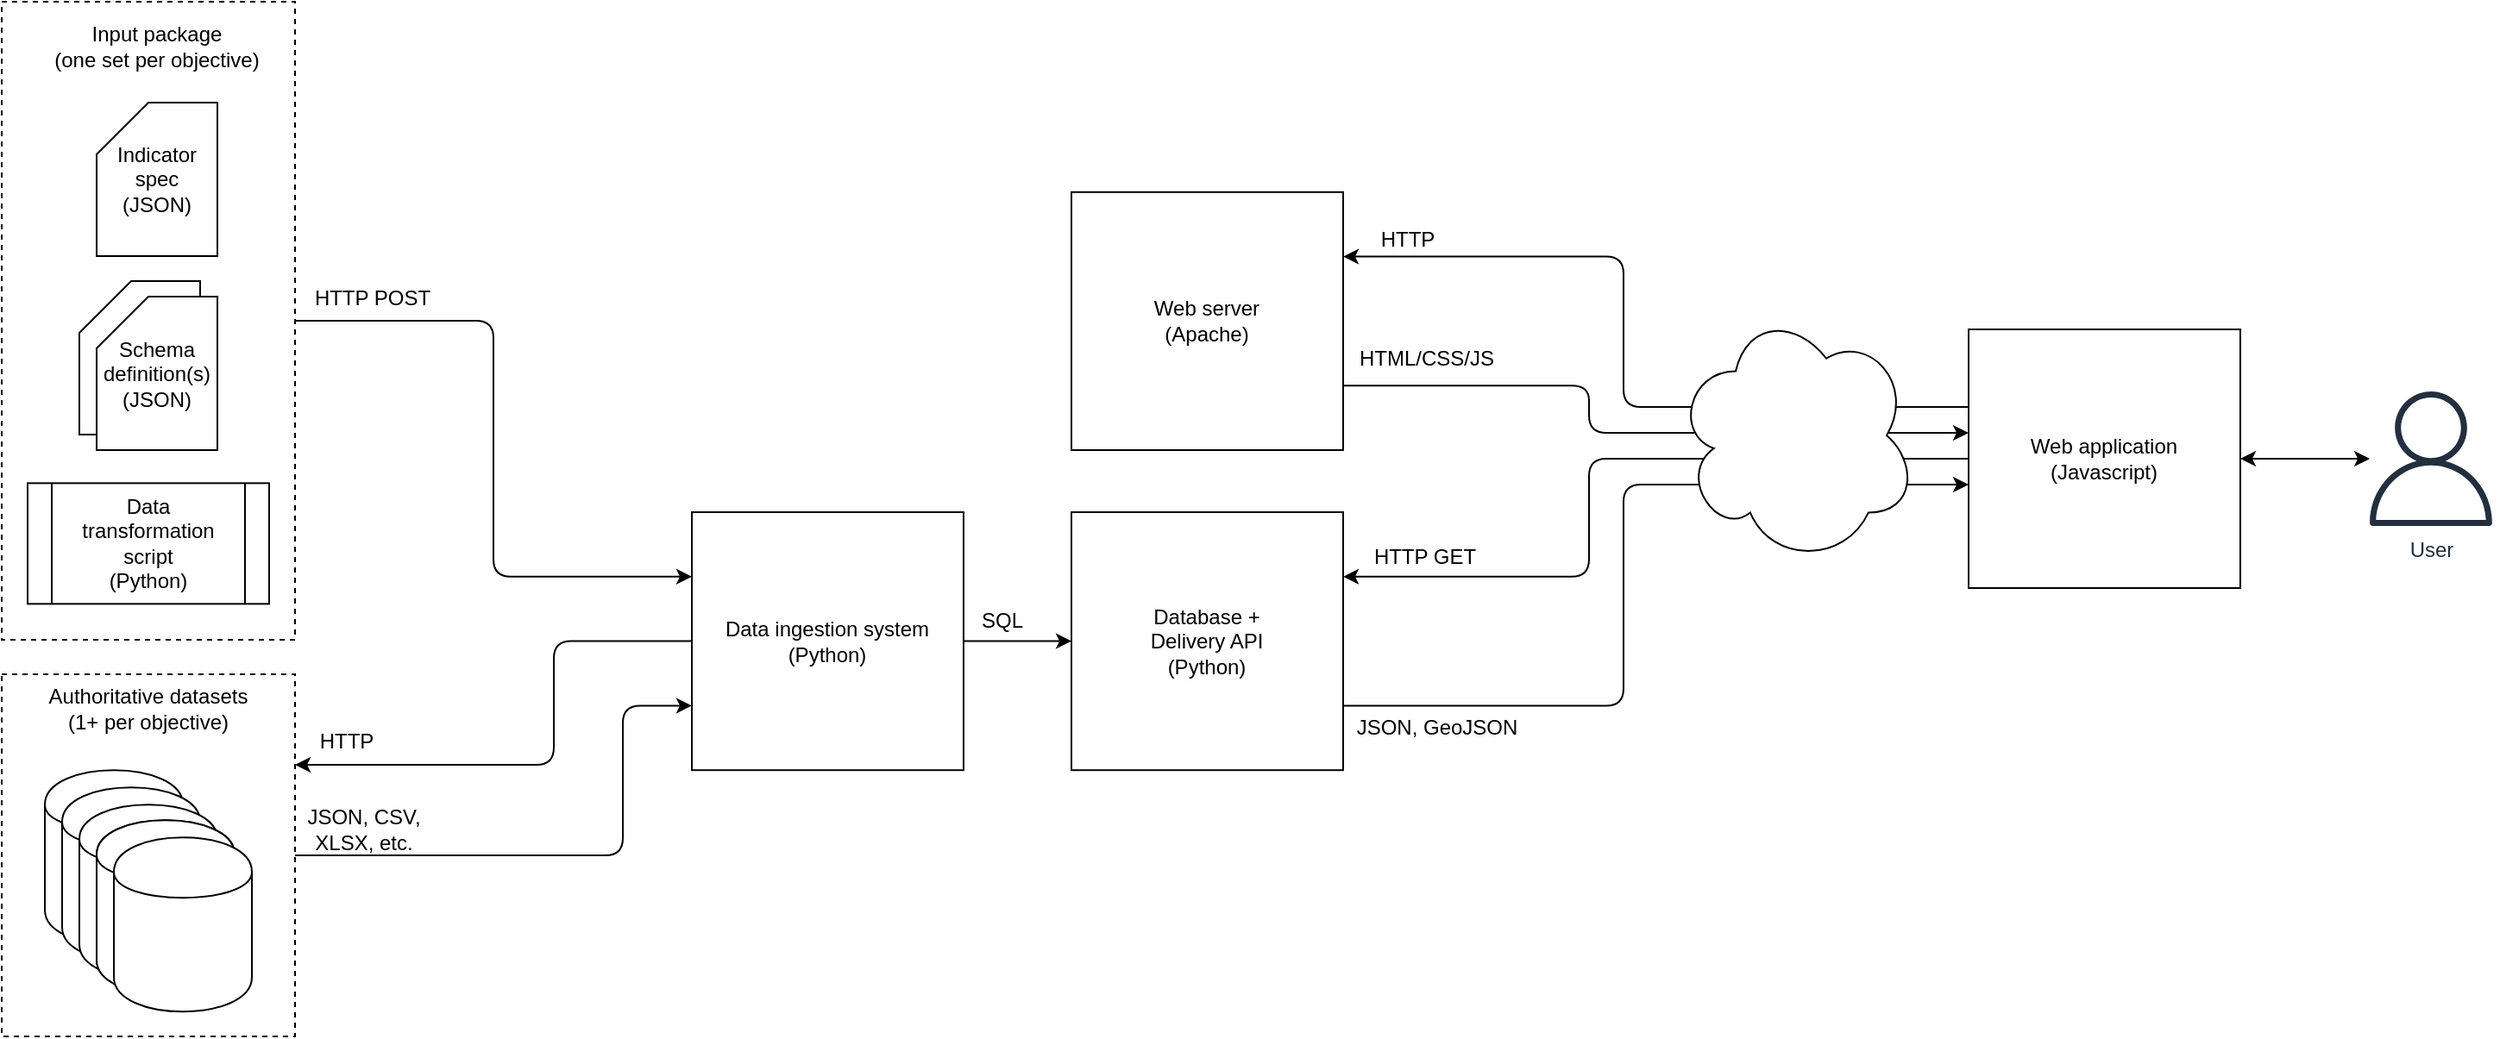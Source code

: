 <mxfile version="12.4.2" type="device" pages="1"><diagram id="_t0SprrbOseyQ0qzr4kQ" name="Page-1"><mxGraphModel dx="2347" dy="1363" grid="1" gridSize="10" guides="1" tooltips="1" connect="1" arrows="1" fold="1" page="1" pageScale="1" pageWidth="1700" pageHeight="1100" math="0" shadow="0"><root><mxCell id="0"/><mxCell id="1" parent="0"/><mxCell id="nxQCSAvuWHbNYCzYpfy_-56" value="" style="edgeStyle=elbowEdgeStyle;elbow=horizontal;endArrow=none;html=1;entryX=1;entryY=0.75;entryDx=0;entryDy=0;startArrow=classic;startFill=1;endFill=0;exitX=0;exitY=0.4;exitDx=0;exitDy=0;" edge="1" parent="1" source="-rCr96ohQafv_t09kDfx-11" target="nxQCSAvuWHbNYCzYpfy_-45"><mxGeometry width="50" height="50" relative="1" as="geometry"><mxPoint x="1150" y="410" as="sourcePoint"/><mxPoint x="1230.471" y="543.882" as="targetPoint"/><Array as="points"><mxPoint x="1040" y="440"/></Array></mxGeometry></mxCell><mxCell id="nxQCSAvuWHbNYCzYpfy_-51" value="" style="rounded=0;whiteSpace=wrap;html=1;fillColor=none;dashed=1;" vertex="1" parent="1"><mxGeometry x="120" y="590" width="170" height="210" as="geometry"/></mxCell><mxCell id="nxQCSAvuWHbNYCzYpfy_-48" value="" style="edgeStyle=elbowEdgeStyle;elbow=horizontal;endArrow=none;html=1;exitX=1;exitY=0.25;exitDx=0;exitDy=0;startArrow=classic;startFill=1;endFill=0;entryX=0;entryY=0.5;entryDx=0;entryDy=0;" edge="1" parent="1" source="-rCr96ohQafv_t09kDfx-10" target="-rCr96ohQafv_t09kDfx-11"><mxGeometry width="50" height="50" relative="1" as="geometry"><mxPoint x="906.941" y="425.059" as="sourcePoint"/><mxPoint x="1200" y="553" as="targetPoint"/><Array as="points"><mxPoint x="1040" y="510"/><mxPoint x="1060" y="550"/></Array></mxGeometry></mxCell><mxCell id="nxQCSAvuWHbNYCzYpfy_-46" value="" style="edgeStyle=elbowEdgeStyle;elbow=horizontal;endArrow=none;html=1;exitX=1;exitY=0.25;exitDx=0;exitDy=0;startArrow=classic;startFill=1;endFill=0;entryX=0;entryY=0.3;entryDx=0;entryDy=0;" edge="1" parent="1" source="nxQCSAvuWHbNYCzYpfy_-45" target="-rCr96ohQafv_t09kDfx-11"><mxGeometry width="50" height="50" relative="1" as="geometry"><mxPoint x="950.002" y="258.501" as="sourcePoint"/><mxPoint x="1190" y="507" as="targetPoint"/><Array as="points"><mxPoint x="1060" y="385"/></Array></mxGeometry></mxCell><mxCell id="nxQCSAvuWHbNYCzYpfy_-11" value="" style="rounded=0;whiteSpace=wrap;html=1;fillColor=none;dashed=1;" vertex="1" parent="1"><mxGeometry x="120" y="200" width="170" height="370" as="geometry"/></mxCell><mxCell id="-rCr96ohQafv_t09kDfx-7" value="Data ingestion system&lt;br&gt;(Python)" style="rounded=0;whiteSpace=wrap;html=1;" parent="1" vertex="1"><mxGeometry x="520" y="496.0" width="157.48" height="149.606" as="geometry"/></mxCell><mxCell id="-rCr96ohQafv_t09kDfx-9" value="User" style="outlineConnect=0;fontColor=#232F3E;gradientColor=none;fillColor=#232F3E;strokeColor=none;dashed=0;verticalLabelPosition=bottom;verticalAlign=top;align=center;html=1;fontSize=12;fontStyle=0;aspect=fixed;pointerEvents=1;shape=mxgraph.aws4.user;" parent="1" vertex="1"><mxGeometry x="1489" y="426.0" width="78" height="78" as="geometry"/></mxCell><mxCell id="-rCr96ohQafv_t09kDfx-10" value="Database + &lt;br&gt;Delivery API &lt;br&gt;(Python)" style="rounded=0;whiteSpace=wrap;html=1;" parent="1" vertex="1"><mxGeometry x="740" y="496" width="157.48" height="149.606" as="geometry"/></mxCell><mxCell id="-rCr96ohQafv_t09kDfx-11" value="Web application&lt;br&gt;(Javascript)" style="rounded=0;whiteSpace=wrap;html=1;points=[[0.25,0],[0.5,0],[0.75,0],[0,0.1],[0,0.2],[0,0.3],[0,0.4],[0,0.5],[0,0.6],[0,0.7],[0,0.8],[0,0.9],[0.25,1],[0.5,1],[0.75,1],[1,0.25],[1,0.5],[1,0.75]]" parent="1" vertex="1"><mxGeometry x="1260" y="390" width="157.48" height="150" as="geometry"/></mxCell><mxCell id="-rCr96ohQafv_t09kDfx-12" value="JSON, GeoJSON" style="text;html=1;strokeColor=none;fillColor=none;align=center;verticalAlign=middle;whiteSpace=wrap;rounded=0;" parent="1" vertex="1"><mxGeometry x="897.48" y="611" width="110" height="20" as="geometry"/></mxCell><mxCell id="-rCr96ohQafv_t09kDfx-13" value="HTTP GET" style="text;html=1;strokeColor=none;fillColor=none;align=center;verticalAlign=middle;whiteSpace=wrap;rounded=0;" parent="1" vertex="1"><mxGeometry x="910" y="511.8" width="70" height="20" as="geometry"/></mxCell><mxCell id="-rCr96ohQafv_t09kDfx-14" value="SQL" style="text;html=1;strokeColor=none;fillColor=none;align=center;verticalAlign=middle;whiteSpace=wrap;rounded=0;" parent="1" vertex="1"><mxGeometry x="680" y="549.18" width="40" height="20" as="geometry"/></mxCell><mxCell id="-rCr96ohQafv_t09kDfx-22" value="" style="edgeStyle=elbowEdgeStyle;elbow=horizontal;endArrow=classic;html=1;entryX=0;entryY=0.5;entryDx=0;entryDy=0;exitX=1;exitY=0.5;exitDx=0;exitDy=0;" parent="1" source="-rCr96ohQafv_t09kDfx-7" target="-rCr96ohQafv_t09kDfx-10" edge="1"><mxGeometry width="50" height="50" relative="1" as="geometry"><mxPoint x="448" y="580" as="sourcePoint"/><mxPoint x="568" y="580" as="targetPoint"/></mxGeometry></mxCell><mxCell id="-rCr96ohQafv_t09kDfx-29" value="" style="edgeStyle=elbowEdgeStyle;elbow=horizontal;endArrow=classic;html=1;exitX=1;exitY=0.75;exitDx=0;exitDy=0;entryX=0;entryY=0.6;entryDx=0;entryDy=0;" parent="1" source="-rCr96ohQafv_t09kDfx-10" target="-rCr96ohQafv_t09kDfx-11" edge="1"><mxGeometry width="50" height="50" relative="1" as="geometry"><mxPoint x="1030" y="565" as="sourcePoint"/><mxPoint x="1200" y="608" as="targetPoint"/><Array as="points"><mxPoint x="1060" y="530"/></Array></mxGeometry></mxCell><mxCell id="nxQCSAvuWHbNYCzYpfy_-1" value="" style="shape=card;whiteSpace=wrap;html=1;" vertex="1" parent="1"><mxGeometry x="165" y="362" width="70" height="89" as="geometry"/></mxCell><mxCell id="nxQCSAvuWHbNYCzYpfy_-2" value="Indicator spec&lt;br&gt;(JSON)" style="shape=card;whiteSpace=wrap;html=1;" vertex="1" parent="1"><mxGeometry x="175" y="258.5" width="70" height="89" as="geometry"/></mxCell><mxCell id="nxQCSAvuWHbNYCzYpfy_-10" value="Schema&lt;br&gt;definition(s)&lt;br&gt;(JSON)" style="shape=card;whiteSpace=wrap;html=1;" vertex="1" parent="1"><mxGeometry x="175" y="371" width="70" height="89" as="geometry"/></mxCell><mxCell id="nxQCSAvuWHbNYCzYpfy_-12" value="Input package&lt;br&gt;(one set per objective)" style="text;html=1;strokeColor=none;fillColor=none;align=center;verticalAlign=middle;whiteSpace=wrap;rounded=0;dashed=1;" vertex="1" parent="1"><mxGeometry x="145" y="216" width="130" height="20" as="geometry"/></mxCell><mxCell id="nxQCSAvuWHbNYCzYpfy_-14" value="Data&lt;br&gt;transformation&lt;br&gt;script&lt;br&gt;(Python)" style="shape=process;whiteSpace=wrap;html=1;backgroundOutline=1;fillColor=none;" vertex="1" parent="1"><mxGeometry x="135" y="479.18" width="140" height="70" as="geometry"/></mxCell><mxCell id="nxQCSAvuWHbNYCzYpfy_-15" value="" style="edgeStyle=elbowEdgeStyle;elbow=horizontal;endArrow=classic;html=1;entryX=0;entryY=0.25;entryDx=0;entryDy=0;exitX=1;exitY=0.5;exitDx=0;exitDy=0;startArrow=none;startFill=0;" edge="1" parent="1" source="nxQCSAvuWHbNYCzYpfy_-11" target="-rCr96ohQafv_t09kDfx-7"><mxGeometry width="50" height="50" relative="1" as="geometry"><mxPoint x="170" y="940" as="sourcePoint"/><mxPoint x="220" y="890" as="targetPoint"/></mxGeometry></mxCell><mxCell id="nxQCSAvuWHbNYCzYpfy_-32" value="" style="group" vertex="1" connectable="0" parent="1"><mxGeometry x="145" y="645.61" width="120" height="140" as="geometry"/></mxCell><mxCell id="nxQCSAvuWHbNYCzYpfy_-31" value="" style="group" vertex="1" connectable="0" parent="nxQCSAvuWHbNYCzYpfy_-32"><mxGeometry width="120" height="140" as="geometry"/></mxCell><mxCell id="nxQCSAvuWHbNYCzYpfy_-29" value="" style="group" vertex="1" connectable="0" parent="nxQCSAvuWHbNYCzYpfy_-31"><mxGeometry width="120" height="140" as="geometry"/></mxCell><mxCell id="nxQCSAvuWHbNYCzYpfy_-24" value="" style="shape=cylinder;whiteSpace=wrap;html=1;boundedLbl=1;backgroundOutline=1;" vertex="1" parent="nxQCSAvuWHbNYCzYpfy_-29"><mxGeometry width="80" height="101" as="geometry"/></mxCell><mxCell id="nxQCSAvuWHbNYCzYpfy_-22" value="" style="shape=cylinder;whiteSpace=wrap;html=1;boundedLbl=1;backgroundOutline=1;" vertex="1" parent="nxQCSAvuWHbNYCzYpfy_-29"><mxGeometry x="10" y="10" width="80" height="101" as="geometry"/></mxCell><mxCell id="nxQCSAvuWHbNYCzYpfy_-23" value="" style="shape=cylinder;whiteSpace=wrap;html=1;boundedLbl=1;backgroundOutline=1;" vertex="1" parent="nxQCSAvuWHbNYCzYpfy_-29"><mxGeometry x="20" y="20" width="80" height="101" as="geometry"/></mxCell><mxCell id="nxQCSAvuWHbNYCzYpfy_-21" value="" style="shape=cylinder;whiteSpace=wrap;html=1;boundedLbl=1;backgroundOutline=1;" vertex="1" parent="nxQCSAvuWHbNYCzYpfy_-29"><mxGeometry x="30" y="29" width="80" height="101" as="geometry"/></mxCell><mxCell id="nxQCSAvuWHbNYCzYpfy_-9" value="" style="shape=cylinder;whiteSpace=wrap;html=1;boundedLbl=1;backgroundOutline=1;" vertex="1" parent="nxQCSAvuWHbNYCzYpfy_-29"><mxGeometry x="30" y="29" width="80" height="101" as="geometry"/></mxCell><mxCell id="nxQCSAvuWHbNYCzYpfy_-20" value="" style="shape=cylinder;whiteSpace=wrap;html=1;boundedLbl=1;backgroundOutline=1;" vertex="1" parent="nxQCSAvuWHbNYCzYpfy_-29"><mxGeometry x="40" y="39" width="80" height="101" as="geometry"/></mxCell><mxCell id="nxQCSAvuWHbNYCzYpfy_-33" value="HTTP" style="text;html=1;strokeColor=none;fillColor=none;align=center;verticalAlign=middle;whiteSpace=wrap;rounded=0;" vertex="1" parent="1"><mxGeometry x="300" y="618.91" width="40" height="20" as="geometry"/></mxCell><mxCell id="nxQCSAvuWHbNYCzYpfy_-34" value="HTTP POST" style="text;html=1;strokeColor=none;fillColor=none;align=center;verticalAlign=middle;whiteSpace=wrap;rounded=0;" vertex="1" parent="1"><mxGeometry x="300" y="362" width="70" height="20" as="geometry"/></mxCell><mxCell id="nxQCSAvuWHbNYCzYpfy_-43" value="" style="edgeStyle=elbowEdgeStyle;elbow=horizontal;endArrow=classic;html=1;startArrow=classic;startFill=1;exitX=1;exitY=0.5;exitDx=0;exitDy=0;" edge="1" parent="1" source="-rCr96ohQafv_t09kDfx-11" target="-rCr96ohQafv_t09kDfx-9"><mxGeometry width="50" height="50" relative="1" as="geometry"><mxPoint x="1470" y="490" as="sourcePoint"/><mxPoint x="170" y="760" as="targetPoint"/></mxGeometry></mxCell><mxCell id="nxQCSAvuWHbNYCzYpfy_-44" value="" style="edgeStyle=elbowEdgeStyle;elbow=horizontal;endArrow=none;html=1;entryX=0;entryY=0.5;entryDx=0;entryDy=0;exitX=1;exitY=0.25;exitDx=0;exitDy=0;startArrow=classic;startFill=1;endFill=0;" edge="1" parent="1" source="nxQCSAvuWHbNYCzYpfy_-51" target="-rCr96ohQafv_t09kDfx-7"><mxGeometry width="50" height="50" relative="1" as="geometry"><mxPoint x="275.002" y="690.001" as="sourcePoint"/><mxPoint x="485.591" y="839.412" as="targetPoint"/><Array as="points"><mxPoint x="440" y="610"/></Array></mxGeometry></mxCell><mxCell id="nxQCSAvuWHbNYCzYpfy_-45" value="Web server&lt;br&gt;(Apache)" style="rounded=0;whiteSpace=wrap;html=1;" vertex="1" parent="1"><mxGeometry x="740" y="310.39" width="157.48" height="149.606" as="geometry"/></mxCell><mxCell id="nxQCSAvuWHbNYCzYpfy_-35" value="" style="ellipse;shape=cloud;whiteSpace=wrap;html=1;fillColor=#ffffff;" vertex="1" parent="1"><mxGeometry x="1090" y="377" width="140" height="149" as="geometry"/></mxCell><mxCell id="nxQCSAvuWHbNYCzYpfy_-49" value="HTTP" style="text;html=1;strokeColor=none;fillColor=none;align=center;verticalAlign=middle;whiteSpace=wrap;rounded=0;" vertex="1" parent="1"><mxGeometry x="910" y="327.5" width="50" height="20" as="geometry"/></mxCell><mxCell id="nxQCSAvuWHbNYCzYpfy_-52" value="Authoritative datasets&lt;br&gt;(1+ per objective)" style="text;html=1;strokeColor=none;fillColor=none;align=center;verticalAlign=middle;whiteSpace=wrap;rounded=0;dashed=1;" vertex="1" parent="1"><mxGeometry x="140" y="600" width="130" height="20" as="geometry"/></mxCell><mxCell id="nxQCSAvuWHbNYCzYpfy_-54" value="" style="edgeStyle=elbowEdgeStyle;elbow=horizontal;endArrow=none;html=1;entryX=1;entryY=0.5;entryDx=0;entryDy=0;startArrow=classic;startFill=1;endFill=0;exitX=0;exitY=0.75;exitDx=0;exitDy=0;" edge="1" parent="1" source="-rCr96ohQafv_t09kDfx-7" target="nxQCSAvuWHbNYCzYpfy_-51"><mxGeometry width="50" height="50" relative="1" as="geometry"><mxPoint x="450" y="690" as="sourcePoint"/><mxPoint x="510.471" y="618" as="targetPoint"/><Array as="points"><mxPoint x="480" y="650"/></Array></mxGeometry></mxCell><mxCell id="nxQCSAvuWHbNYCzYpfy_-55" value="JSON, CSV, XLSX, etc." style="text;html=1;strokeColor=none;fillColor=none;align=center;verticalAlign=middle;whiteSpace=wrap;rounded=0;" vertex="1" parent="1"><mxGeometry x="290" y="670" width="80" height="20" as="geometry"/></mxCell><mxCell id="nxQCSAvuWHbNYCzYpfy_-62" value="HTML/CSS/JS" style="text;html=1;strokeColor=none;fillColor=none;align=center;verticalAlign=middle;whiteSpace=wrap;rounded=0;" vertex="1" parent="1"><mxGeometry x="902.48" y="396.5" width="87.52" height="20" as="geometry"/></mxCell></root></mxGraphModel></diagram></mxfile>